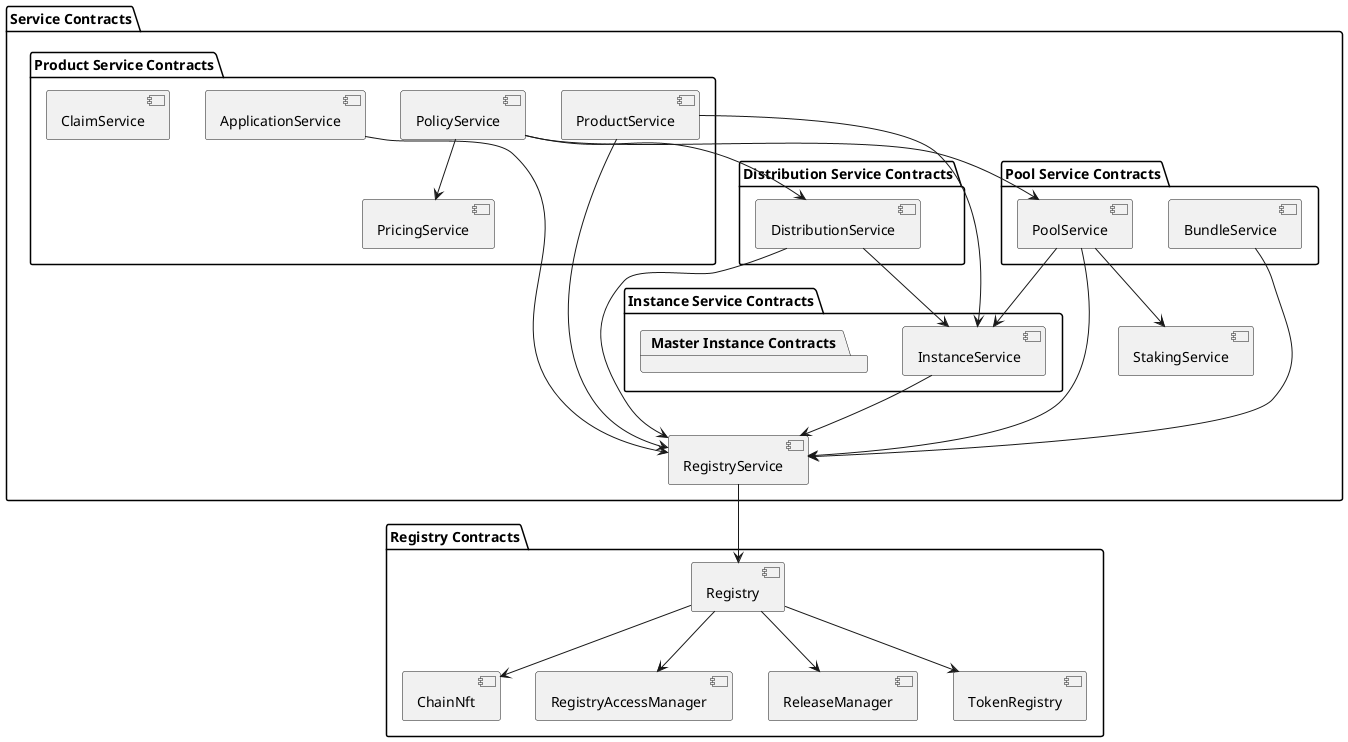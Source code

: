 @startuml

package "Registry Contracts" {
    [Registry]

    [Registry] --> [ChainNft]
    [Registry] --> [RegistryAccessManager]
    [Registry] --> [ReleaseManager]
    [Registry] --> [TokenRegistry]
}

package "Service Contracts" {
    [RegistryService]
    [StakingService]

    package "Instance Service Contracts" {
        [InstanceService]

        package "Master Instance Contracts" {
            [InstanceService]
        }

        [InstanceService] --> RegistryService
    }

    package "Distribution Service Contracts" {
        [DistributionService]

        [DistributionService] --> [RegistryService]
        [DistributionService] --> [InstanceService]
    }

    package "Pool Service Contracts" {
        [PoolService]
        [BundleService]

        [PoolService] --> [RegistryService]
        [PoolService] --> [InstanceService]
        [PoolService] --> [StakingService]
        [BundleService] --> [RegistryService]
    } 

    package "Product Service Contracts" {
        [ProductService]
        [PricingService]
        [ApplicationService]
        [PolicyService]
        [ClaimService]

        [ProductService] --> [RegistryService]
        [ProductService] --> [InstanceService]
        [ApplicationService] --> [RegistryService]
        [PolicyService] --> [PricingService]
        [PolicyService] --> [DistributionService]
        [PolicyService] --> [PoolService]
        [ClaimService]
    }
    
}

[RegistryService] --> [Registry]

@enduml